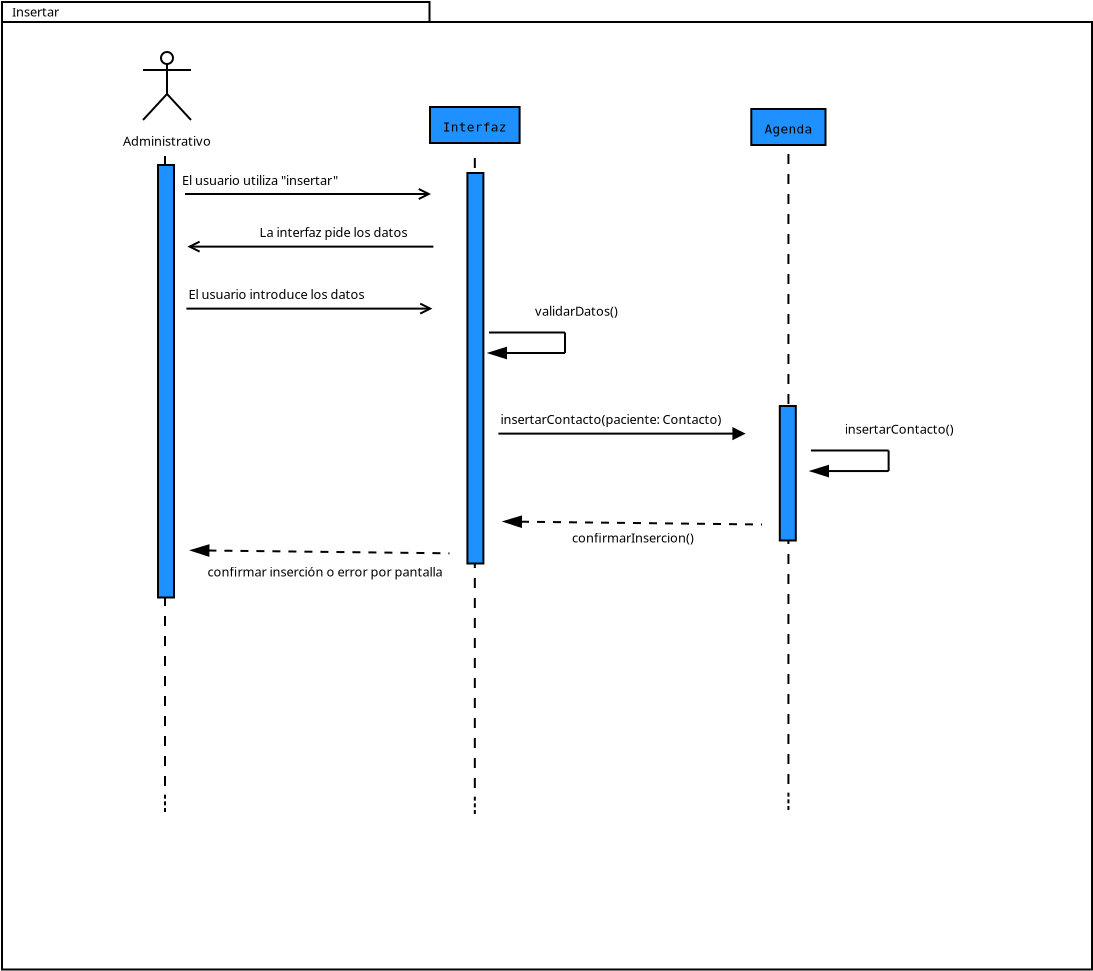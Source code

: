 <?xml version="1.0" encoding="UTF-8"?>
<dia:diagram xmlns:dia="http://www.lysator.liu.se/~alla/dia/">
  <dia:layer name="Fondo" visible="true">
    <dia:object type="UML - LargePackage" version="0" id="O0">
      <dia:attribute name="obj_pos">
        <dia:point val="4.5,1.55"/>
      </dia:attribute>
      <dia:attribute name="obj_bb">
        <dia:rectangle val="4.45,0.5;59.05,48.975"/>
      </dia:attribute>
      <dia:attribute name="meta">
        <dia:composite type="dict"/>
      </dia:attribute>
      <dia:attribute name="elem_corner">
        <dia:point val="4.5,1.55"/>
      </dia:attribute>
      <dia:attribute name="elem_width">
        <dia:real val="54.5"/>
      </dia:attribute>
      <dia:attribute name="elem_height">
        <dia:real val="47.375"/>
      </dia:attribute>
      <dia:attribute name="line_width">
        <dia:real val="0.1"/>
      </dia:attribute>
      <dia:attribute name="line_colour">
        <dia:color val="#000000"/>
      </dia:attribute>
      <dia:attribute name="fill_colour">
        <dia:color val="#ffffff"/>
      </dia:attribute>
      <dia:attribute name="text_colour">
        <dia:color val="#000000"/>
      </dia:attribute>
      <dia:attribute name="stereotype">
        <dia:string>##</dia:string>
      </dia:attribute>
      <dia:attribute name="name">
        <dia:string>#                                                       #</dia:string>
      </dia:attribute>
    </dia:object>
    <dia:object type="UML - Actor" version="0" id="O1">
      <dia:attribute name="obj_pos">
        <dia:point val="12.75,5.15"/>
      </dia:attribute>
      <dia:attribute name="obj_bb">
        <dia:rectangle val="10.422,2.4;15.078,7.9"/>
      </dia:attribute>
      <dia:attribute name="meta">
        <dia:composite type="dict"/>
      </dia:attribute>
      <dia:attribute name="elem_corner">
        <dia:point val="11.5,2.45"/>
      </dia:attribute>
      <dia:attribute name="elem_width">
        <dia:real val="2.5"/>
      </dia:attribute>
      <dia:attribute name="elem_height">
        <dia:real val="5.4"/>
      </dia:attribute>
      <dia:attribute name="line_width">
        <dia:real val="0.1"/>
      </dia:attribute>
      <dia:attribute name="line_colour">
        <dia:color val="#000000"/>
      </dia:attribute>
      <dia:attribute name="fill_colour">
        <dia:color val="#ffffff"/>
      </dia:attribute>
      <dia:attribute name="text">
        <dia:composite type="text">
          <dia:attribute name="string">
            <dia:string>#Administrativo#</dia:string>
          </dia:attribute>
          <dia:attribute name="font">
            <dia:font family="sans" style="0" name="Helvetica"/>
          </dia:attribute>
          <dia:attribute name="height">
            <dia:real val="0.8"/>
          </dia:attribute>
          <dia:attribute name="pos">
            <dia:point val="12.75,7.644"/>
          </dia:attribute>
          <dia:attribute name="color">
            <dia:color val="#000000"/>
          </dia:attribute>
          <dia:attribute name="alignment">
            <dia:enum val="1"/>
          </dia:attribute>
        </dia:composite>
      </dia:attribute>
    </dia:object>
    <dia:object type="ER - Entity" version="0" id="O2">
      <dia:attribute name="obj_pos">
        <dia:point val="25.9,5.8"/>
      </dia:attribute>
      <dia:attribute name="obj_bb">
        <dia:rectangle val="25.85,5.75;30.433,7.65"/>
      </dia:attribute>
      <dia:attribute name="elem_corner">
        <dia:point val="25.9,5.8"/>
      </dia:attribute>
      <dia:attribute name="elem_width">
        <dia:real val="4.482"/>
      </dia:attribute>
      <dia:attribute name="elem_height">
        <dia:real val="1.8"/>
      </dia:attribute>
      <dia:attribute name="border_width">
        <dia:real val="0.1"/>
      </dia:attribute>
      <dia:attribute name="border_color">
        <dia:color val="#000000"/>
      </dia:attribute>
      <dia:attribute name="inner_color">
        <dia:color val="#1e90ff"/>
      </dia:attribute>
      <dia:attribute name="name">
        <dia:string>#Interfaz#</dia:string>
      </dia:attribute>
      <dia:attribute name="weak">
        <dia:boolean val="false"/>
      </dia:attribute>
      <dia:attribute name="associative">
        <dia:boolean val="false"/>
      </dia:attribute>
      <dia:attribute name="font">
        <dia:font family="monospace" style="0" name="Courier"/>
      </dia:attribute>
      <dia:attribute name="font_height">
        <dia:real val="0.8"/>
      </dia:attribute>
    </dia:object>
    <dia:object type="ER - Entity" version="0" id="O3">
      <dia:attribute name="obj_pos">
        <dia:point val="41.965,5.9"/>
      </dia:attribute>
      <dia:attribute name="obj_bb">
        <dia:rectangle val="41.915,5.85;45.727,7.75"/>
      </dia:attribute>
      <dia:attribute name="elem_corner">
        <dia:point val="41.965,5.9"/>
      </dia:attribute>
      <dia:attribute name="elem_width">
        <dia:real val="3.712"/>
      </dia:attribute>
      <dia:attribute name="elem_height">
        <dia:real val="1.8"/>
      </dia:attribute>
      <dia:attribute name="border_width">
        <dia:real val="0.1"/>
      </dia:attribute>
      <dia:attribute name="border_color">
        <dia:color val="#000000"/>
      </dia:attribute>
      <dia:attribute name="inner_color">
        <dia:color val="#1e90ff"/>
      </dia:attribute>
      <dia:attribute name="name">
        <dia:string>#Agenda#</dia:string>
      </dia:attribute>
      <dia:attribute name="weak">
        <dia:boolean val="false"/>
      </dia:attribute>
      <dia:attribute name="associative">
        <dia:boolean val="false"/>
      </dia:attribute>
      <dia:attribute name="font">
        <dia:font family="monospace" style="0" name="Courier"/>
      </dia:attribute>
      <dia:attribute name="font_height">
        <dia:real val="0.8"/>
      </dia:attribute>
    </dia:object>
    <dia:object type="Standard - Text" version="1" id="O4">
      <dia:attribute name="obj_pos">
        <dia:point val="8.95,9.55"/>
      </dia:attribute>
      <dia:attribute name="obj_bb">
        <dia:rectangle val="8.95,8.956;8.95,9.701"/>
      </dia:attribute>
      <dia:attribute name="text">
        <dia:composite type="text">
          <dia:attribute name="string">
            <dia:string>##</dia:string>
          </dia:attribute>
          <dia:attribute name="font">
            <dia:font family="sans" style="0" name="Helvetica"/>
          </dia:attribute>
          <dia:attribute name="height">
            <dia:real val="0.8"/>
          </dia:attribute>
          <dia:attribute name="pos">
            <dia:point val="8.95,9.55"/>
          </dia:attribute>
          <dia:attribute name="color">
            <dia:color val="#000000"/>
          </dia:attribute>
          <dia:attribute name="alignment">
            <dia:enum val="0"/>
          </dia:attribute>
        </dia:composite>
      </dia:attribute>
      <dia:attribute name="valign">
        <dia:enum val="3"/>
      </dia:attribute>
    </dia:object>
    <dia:object type="Standard - Line" version="0" id="O5">
      <dia:attribute name="obj_pos">
        <dia:point val="12.65,8.25"/>
      </dia:attribute>
      <dia:attribute name="obj_bb">
        <dia:rectangle val="12.319,8.2;12.981,41.162"/>
      </dia:attribute>
      <dia:attribute name="conn_endpoints">
        <dia:point val="12.65,8.25"/>
        <dia:point val="12.65,41.05"/>
      </dia:attribute>
      <dia:attribute name="numcp">
        <dia:int val="1"/>
      </dia:attribute>
      <dia:attribute name="line_width">
        <dia:real val="0.1"/>
      </dia:attribute>
      <dia:attribute name="line_style">
        <dia:enum val="1"/>
      </dia:attribute>
      <dia:attribute name="end_arrow">
        <dia:enum val="33"/>
      </dia:attribute>
      <dia:attribute name="end_arrow_length">
        <dia:real val="0.5"/>
      </dia:attribute>
      <dia:attribute name="end_arrow_width">
        <dia:real val="0.5"/>
      </dia:attribute>
      <dia:attribute name="dashlength">
        <dia:real val="0.5"/>
      </dia:attribute>
    </dia:object>
    <dia:object type="Standard - Line" version="0" id="O6">
      <dia:attribute name="obj_pos">
        <dia:point val="28.141,8.35"/>
      </dia:attribute>
      <dia:attribute name="obj_bb">
        <dia:rectangle val="27.81,8.3;28.472,41.262"/>
      </dia:attribute>
      <dia:attribute name="conn_endpoints">
        <dia:point val="28.141,8.35"/>
        <dia:point val="28.141,41.15"/>
      </dia:attribute>
      <dia:attribute name="numcp">
        <dia:int val="1"/>
      </dia:attribute>
      <dia:attribute name="line_width">
        <dia:real val="0.1"/>
      </dia:attribute>
      <dia:attribute name="line_style">
        <dia:enum val="1"/>
      </dia:attribute>
      <dia:attribute name="end_arrow">
        <dia:enum val="33"/>
      </dia:attribute>
      <dia:attribute name="end_arrow_length">
        <dia:real val="0.5"/>
      </dia:attribute>
      <dia:attribute name="end_arrow_width">
        <dia:real val="0.5"/>
      </dia:attribute>
      <dia:attribute name="dashlength">
        <dia:real val="0.5"/>
      </dia:attribute>
    </dia:object>
    <dia:object type="Standard - Line" version="0" id="O7">
      <dia:attribute name="obj_pos">
        <dia:point val="43.821,8.15"/>
      </dia:attribute>
      <dia:attribute name="obj_bb">
        <dia:rectangle val="43.49,8.1;44.152,41.062"/>
      </dia:attribute>
      <dia:attribute name="conn_endpoints">
        <dia:point val="43.821,8.15"/>
        <dia:point val="43.821,40.95"/>
      </dia:attribute>
      <dia:attribute name="numcp">
        <dia:int val="1"/>
      </dia:attribute>
      <dia:attribute name="line_width">
        <dia:real val="0.1"/>
      </dia:attribute>
      <dia:attribute name="line_style">
        <dia:enum val="1"/>
      </dia:attribute>
      <dia:attribute name="end_arrow">
        <dia:enum val="33"/>
      </dia:attribute>
      <dia:attribute name="end_arrow_length">
        <dia:real val="0.5"/>
      </dia:attribute>
      <dia:attribute name="end_arrow_width">
        <dia:real val="0.5"/>
      </dia:attribute>
      <dia:attribute name="dashlength">
        <dia:real val="0.5"/>
      </dia:attribute>
    </dia:object>
  </dia:layer>
  <dia:layer name="Insertar" visible="true" active="true">
    <dia:object type="Standard - Box" version="0" id="O8">
      <dia:attribute name="obj_pos">
        <dia:point val="12.3,8.7"/>
      </dia:attribute>
      <dia:attribute name="obj_bb">
        <dia:rectangle val="12.25,8.65;13.15,30.375"/>
      </dia:attribute>
      <dia:attribute name="elem_corner">
        <dia:point val="12.3,8.7"/>
      </dia:attribute>
      <dia:attribute name="elem_width">
        <dia:real val="0.8"/>
      </dia:attribute>
      <dia:attribute name="elem_height">
        <dia:real val="21.625"/>
      </dia:attribute>
      <dia:attribute name="border_width">
        <dia:real val="0.1"/>
      </dia:attribute>
      <dia:attribute name="inner_color">
        <dia:color val="#1e90ff"/>
      </dia:attribute>
      <dia:attribute name="show_background">
        <dia:boolean val="true"/>
      </dia:attribute>
    </dia:object>
    <dia:object type="Standard - Box" version="0" id="O9">
      <dia:attribute name="obj_pos">
        <dia:point val="27.77,9.1"/>
      </dia:attribute>
      <dia:attribute name="obj_bb">
        <dia:rectangle val="27.72,9.05;28.62,28.675"/>
      </dia:attribute>
      <dia:attribute name="elem_corner">
        <dia:point val="27.77,9.1"/>
      </dia:attribute>
      <dia:attribute name="elem_width">
        <dia:real val="0.8"/>
      </dia:attribute>
      <dia:attribute name="elem_height">
        <dia:real val="19.525"/>
      </dia:attribute>
      <dia:attribute name="border_width">
        <dia:real val="0.1"/>
      </dia:attribute>
      <dia:attribute name="inner_color">
        <dia:color val="#1e90ff"/>
      </dia:attribute>
      <dia:attribute name="show_background">
        <dia:boolean val="true"/>
      </dia:attribute>
    </dia:object>
    <dia:object type="Standard - Box" version="0" id="O10">
      <dia:attribute name="obj_pos">
        <dia:point val="43.39,20.75"/>
      </dia:attribute>
      <dia:attribute name="obj_bb">
        <dia:rectangle val="43.34,20.7;44.24,27.525"/>
      </dia:attribute>
      <dia:attribute name="elem_corner">
        <dia:point val="43.39,20.75"/>
      </dia:attribute>
      <dia:attribute name="elem_width">
        <dia:real val="0.8"/>
      </dia:attribute>
      <dia:attribute name="elem_height">
        <dia:real val="6.725"/>
      </dia:attribute>
      <dia:attribute name="border_width">
        <dia:real val="0.1"/>
      </dia:attribute>
      <dia:attribute name="inner_color">
        <dia:color val="#1e90ff"/>
      </dia:attribute>
      <dia:attribute name="show_background">
        <dia:boolean val="true"/>
      </dia:attribute>
    </dia:object>
    <dia:object type="Standard - Line" version="0" id="O11">
      <dia:attribute name="obj_pos">
        <dia:point val="13.65,10.15"/>
      </dia:attribute>
      <dia:attribute name="obj_bb">
        <dia:rectangle val="13.6,9.819;26,10.481"/>
      </dia:attribute>
      <dia:attribute name="conn_endpoints">
        <dia:point val="13.65,10.15"/>
        <dia:point val="25.95,10.15"/>
      </dia:attribute>
      <dia:attribute name="numcp">
        <dia:int val="1"/>
      </dia:attribute>
      <dia:attribute name="end_arrow">
        <dia:enum val="1"/>
      </dia:attribute>
      <dia:attribute name="end_arrow_length">
        <dia:real val="0.5"/>
      </dia:attribute>
      <dia:attribute name="end_arrow_width">
        <dia:real val="0.5"/>
      </dia:attribute>
    </dia:object>
    <dia:object type="Standard - Line" version="0" id="O12">
      <dia:attribute name="obj_pos">
        <dia:point val="13.72,15.881"/>
      </dia:attribute>
      <dia:attribute name="obj_bb">
        <dia:rectangle val="13.67,15.55;26.07,16.212"/>
      </dia:attribute>
      <dia:attribute name="conn_endpoints">
        <dia:point val="13.72,15.881"/>
        <dia:point val="26.02,15.881"/>
      </dia:attribute>
      <dia:attribute name="numcp">
        <dia:int val="1"/>
      </dia:attribute>
      <dia:attribute name="end_arrow">
        <dia:enum val="1"/>
      </dia:attribute>
      <dia:attribute name="end_arrow_length">
        <dia:real val="0.5"/>
      </dia:attribute>
      <dia:attribute name="end_arrow_width">
        <dia:real val="0.5"/>
      </dia:attribute>
    </dia:object>
    <dia:object type="Standard - Text" version="1" id="O13">
      <dia:attribute name="obj_pos">
        <dia:point val="13.5,9.7"/>
      </dia:attribute>
      <dia:attribute name="obj_bb">
        <dia:rectangle val="13.5,9.106;22.049,9.851"/>
      </dia:attribute>
      <dia:attribute name="text">
        <dia:composite type="text">
          <dia:attribute name="string">
            <dia:string>#El usuario utiliza "insertar"#</dia:string>
          </dia:attribute>
          <dia:attribute name="font">
            <dia:font family="sans" style="0" name="Helvetica"/>
          </dia:attribute>
          <dia:attribute name="height">
            <dia:real val="0.8"/>
          </dia:attribute>
          <dia:attribute name="pos">
            <dia:point val="13.5,9.7"/>
          </dia:attribute>
          <dia:attribute name="color">
            <dia:color val="#000000"/>
          </dia:attribute>
          <dia:attribute name="alignment">
            <dia:enum val="0"/>
          </dia:attribute>
        </dia:composite>
      </dia:attribute>
      <dia:attribute name="valign">
        <dia:enum val="3"/>
      </dia:attribute>
    </dia:object>
    <dia:object type="Standard - Text" version="1" id="O14">
      <dia:attribute name="obj_pos">
        <dia:point val="13.82,15.394"/>
      </dia:attribute>
      <dia:attribute name="obj_bb">
        <dia:rectangle val="13.82,14.781;23.314,15.582"/>
      </dia:attribute>
      <dia:attribute name="text">
        <dia:composite type="text">
          <dia:attribute name="string">
            <dia:string>#El usuario introduce los datos#</dia:string>
          </dia:attribute>
          <dia:attribute name="font">
            <dia:font family="sans" style="0" name="Helvetica"/>
          </dia:attribute>
          <dia:attribute name="height">
            <dia:real val="0.8"/>
          </dia:attribute>
          <dia:attribute name="pos">
            <dia:point val="13.82,15.394"/>
          </dia:attribute>
          <dia:attribute name="color">
            <dia:color val="#000000"/>
          </dia:attribute>
          <dia:attribute name="alignment">
            <dia:enum val="0"/>
          </dia:attribute>
        </dia:composite>
      </dia:attribute>
      <dia:attribute name="valign">
        <dia:enum val="3"/>
      </dia:attribute>
    </dia:object>
    <dia:object type="Standard - Line" version="0" id="O15">
      <dia:attribute name="obj_pos">
        <dia:point val="13.77,12.781"/>
      </dia:attribute>
      <dia:attribute name="obj_bb">
        <dia:rectangle val="13.72,12.45;26.12,13.112"/>
      </dia:attribute>
      <dia:attribute name="conn_endpoints">
        <dia:point val="13.77,12.781"/>
        <dia:point val="26.07,12.781"/>
      </dia:attribute>
      <dia:attribute name="numcp">
        <dia:int val="1"/>
      </dia:attribute>
      <dia:attribute name="start_arrow">
        <dia:enum val="1"/>
      </dia:attribute>
      <dia:attribute name="start_arrow_length">
        <dia:real val="0.5"/>
      </dia:attribute>
      <dia:attribute name="start_arrow_width">
        <dia:real val="0.5"/>
      </dia:attribute>
    </dia:object>
    <dia:object type="Standard - Text" version="1" id="O16">
      <dia:attribute name="obj_pos">
        <dia:point val="17.37,12.294"/>
      </dia:attribute>
      <dia:attribute name="obj_bb">
        <dia:rectangle val="17.37,11.681;25.457,12.482"/>
      </dia:attribute>
      <dia:attribute name="text">
        <dia:composite type="text">
          <dia:attribute name="string">
            <dia:string>#La interfaz pide los datos#</dia:string>
          </dia:attribute>
          <dia:attribute name="font">
            <dia:font family="sans" style="0" name="Helvetica"/>
          </dia:attribute>
          <dia:attribute name="height">
            <dia:real val="0.8"/>
          </dia:attribute>
          <dia:attribute name="pos">
            <dia:point val="17.37,12.294"/>
          </dia:attribute>
          <dia:attribute name="color">
            <dia:color val="#000000"/>
          </dia:attribute>
          <dia:attribute name="alignment">
            <dia:enum val="0"/>
          </dia:attribute>
        </dia:composite>
      </dia:attribute>
      <dia:attribute name="valign">
        <dia:enum val="3"/>
      </dia:attribute>
    </dia:object>
    <dia:object type="UML - Message" version="0" id="O17">
      <dia:attribute name="obj_pos">
        <dia:point val="28.85,17.075"/>
      </dia:attribute>
      <dia:attribute name="obj_bb">
        <dia:rectangle val="28.789,15.634;35.499,18.499"/>
      </dia:attribute>
      <dia:attribute name="meta">
        <dia:composite type="dict"/>
      </dia:attribute>
      <dia:attribute name="conn_endpoints">
        <dia:point val="28.85,17.075"/>
        <dia:point val="32.65,18.1"/>
      </dia:attribute>
      <dia:attribute name="text_colour">
        <dia:color val="#000000"/>
      </dia:attribute>
      <dia:attribute name="line_colour">
        <dia:color val="#000000"/>
      </dia:attribute>
      <dia:attribute name="text">
        <dia:string>#validarDatos()#</dia:string>
      </dia:attribute>
      <dia:attribute name="type">
        <dia:enum val="6"/>
      </dia:attribute>
      <dia:attribute name="text_pos">
        <dia:point val="33.225,16.238"/>
      </dia:attribute>
    </dia:object>
    <dia:object type="Standard - Line" version="0" id="O18">
      <dia:attribute name="obj_pos">
        <dia:point val="29.32,22.131"/>
      </dia:attribute>
      <dia:attribute name="obj_bb">
        <dia:rectangle val="29.27,21.8;41.682,22.462"/>
      </dia:attribute>
      <dia:attribute name="conn_endpoints">
        <dia:point val="29.32,22.131"/>
        <dia:point val="41.62,22.131"/>
      </dia:attribute>
      <dia:attribute name="numcp">
        <dia:int val="1"/>
      </dia:attribute>
      <dia:attribute name="end_arrow">
        <dia:enum val="3"/>
      </dia:attribute>
      <dia:attribute name="end_arrow_length">
        <dia:real val="0.5"/>
      </dia:attribute>
      <dia:attribute name="end_arrow_width">
        <dia:real val="0.5"/>
      </dia:attribute>
    </dia:object>
    <dia:object type="Standard - Text" version="1" id="O19">
      <dia:attribute name="obj_pos">
        <dia:point val="29.42,21.644"/>
      </dia:attribute>
      <dia:attribute name="obj_bb">
        <dia:rectangle val="29.401,21.031;41.354,21.832"/>
      </dia:attribute>
      <dia:attribute name="text">
        <dia:composite type="text">
          <dia:attribute name="string">
            <dia:string>#insertarContacto(paciente: Contacto)#</dia:string>
          </dia:attribute>
          <dia:attribute name="font">
            <dia:font family="sans" style="0" name="Helvetica"/>
          </dia:attribute>
          <dia:attribute name="height">
            <dia:real val="0.8"/>
          </dia:attribute>
          <dia:attribute name="pos">
            <dia:point val="29.42,21.644"/>
          </dia:attribute>
          <dia:attribute name="color">
            <dia:color val="#000000"/>
          </dia:attribute>
          <dia:attribute name="alignment">
            <dia:enum val="0"/>
          </dia:attribute>
        </dia:composite>
      </dia:attribute>
      <dia:attribute name="valign">
        <dia:enum val="3"/>
      </dia:attribute>
    </dia:object>
    <dia:object type="UML - Message" version="0" id="O20">
      <dia:attribute name="obj_pos">
        <dia:point val="44.95,22.975"/>
      </dia:attribute>
      <dia:attribute name="obj_bb">
        <dia:rectangle val="44.889,21.536;52.296,24.403"/>
      </dia:attribute>
      <dia:attribute name="meta">
        <dia:composite type="dict"/>
      </dia:attribute>
      <dia:attribute name="conn_endpoints">
        <dia:point val="44.95,22.975"/>
        <dia:point val="48.831,24.003"/>
      </dia:attribute>
      <dia:attribute name="text_colour">
        <dia:color val="#000000"/>
      </dia:attribute>
      <dia:attribute name="line_colour">
        <dia:color val="#000000"/>
      </dia:attribute>
      <dia:attribute name="text">
        <dia:string>#insertarContacto()#</dia:string>
      </dia:attribute>
      <dia:attribute name="type">
        <dia:enum val="6"/>
      </dia:attribute>
      <dia:attribute name="text_pos">
        <dia:point val="49.365,22.139"/>
      </dia:attribute>
    </dia:object>
    <dia:object type="Standard - Text" version="1" id="O21">
      <dia:attribute name="obj_pos">
        <dia:point val="5,1.275"/>
      </dia:attribute>
      <dia:attribute name="obj_bb">
        <dia:rectangle val="5,0.681;7.491,1.426"/>
      </dia:attribute>
      <dia:attribute name="text">
        <dia:composite type="text">
          <dia:attribute name="string">
            <dia:string>#Insertar#</dia:string>
          </dia:attribute>
          <dia:attribute name="font">
            <dia:font family="sans" style="0" name="Helvetica"/>
          </dia:attribute>
          <dia:attribute name="height">
            <dia:real val="0.8"/>
          </dia:attribute>
          <dia:attribute name="pos">
            <dia:point val="5,1.275"/>
          </dia:attribute>
          <dia:attribute name="color">
            <dia:color val="#000000"/>
          </dia:attribute>
          <dia:attribute name="alignment">
            <dia:enum val="0"/>
          </dia:attribute>
        </dia:composite>
      </dia:attribute>
      <dia:attribute name="valign">
        <dia:enum val="3"/>
      </dia:attribute>
    </dia:object>
    <dia:object type="UML - Message" version="0" id="O22">
      <dia:attribute name="obj_pos">
        <dia:point val="29.6,26.525"/>
      </dia:attribute>
      <dia:attribute name="obj_bb">
        <dia:rectangle val="29.549,26.274;42.555,27.772"/>
      </dia:attribute>
      <dia:attribute name="meta">
        <dia:composite type="dict"/>
      </dia:attribute>
      <dia:attribute name="conn_endpoints">
        <dia:point val="29.6,26.525"/>
        <dia:point val="42.5,26.675"/>
      </dia:attribute>
      <dia:attribute name="text_colour">
        <dia:color val="#000000"/>
      </dia:attribute>
      <dia:attribute name="line_colour">
        <dia:color val="#000000"/>
      </dia:attribute>
      <dia:attribute name="text">
        <dia:string>#confirmarInsercion()#</dia:string>
      </dia:attribute>
      <dia:attribute name="type">
        <dia:enum val="4"/>
      </dia:attribute>
      <dia:attribute name="text_pos">
        <dia:point val="36.05,27.575"/>
      </dia:attribute>
    </dia:object>
    <dia:object type="UML - Message" version="0" id="O23">
      <dia:attribute name="obj_pos">
        <dia:point val="13.971,27.966"/>
      </dia:attribute>
      <dia:attribute name="obj_bb">
        <dia:rectangle val="13.92,27.715;26.942,29.472"/>
      </dia:attribute>
      <dia:attribute name="meta">
        <dia:composite type="dict"/>
      </dia:attribute>
      <dia:attribute name="conn_endpoints">
        <dia:point val="13.971,27.966"/>
        <dia:point val="26.871,28.116"/>
      </dia:attribute>
      <dia:attribute name="text_colour">
        <dia:color val="#000000"/>
      </dia:attribute>
      <dia:attribute name="line_colour">
        <dia:color val="#000000"/>
      </dia:attribute>
      <dia:attribute name="text">
        <dia:string>#confirmar inserción o error por pantalla#</dia:string>
      </dia:attribute>
      <dia:attribute name="type">
        <dia:enum val="4"/>
      </dia:attribute>
      <dia:attribute name="text_pos">
        <dia:point val="20.65,29.275"/>
      </dia:attribute>
    </dia:object>
  </dia:layer>
  <dia:layer name="BuscarContacto" visible="false">
    <dia:object type="Standard - Box" version="0" id="O24">
      <dia:attribute name="obj_pos">
        <dia:point val="12.27,8.734"/>
      </dia:attribute>
      <dia:attribute name="obj_bb">
        <dia:rectangle val="12.22,8.684;13.12,34.234"/>
      </dia:attribute>
      <dia:attribute name="elem_corner">
        <dia:point val="12.27,8.734"/>
      </dia:attribute>
      <dia:attribute name="elem_width">
        <dia:real val="0.8"/>
      </dia:attribute>
      <dia:attribute name="elem_height">
        <dia:real val="25.45"/>
      </dia:attribute>
      <dia:attribute name="border_width">
        <dia:real val="0.1"/>
      </dia:attribute>
      <dia:attribute name="inner_color">
        <dia:color val="#1e90ff"/>
      </dia:attribute>
      <dia:attribute name="show_background">
        <dia:boolean val="true"/>
      </dia:attribute>
    </dia:object>
    <dia:object type="Standard - Box" version="0" id="O25">
      <dia:attribute name="obj_pos">
        <dia:point val="27.74,9.134"/>
      </dia:attribute>
      <dia:attribute name="obj_bb">
        <dia:rectangle val="27.69,9.084;28.59,34.484"/>
      </dia:attribute>
      <dia:attribute name="elem_corner">
        <dia:point val="27.74,9.134"/>
      </dia:attribute>
      <dia:attribute name="elem_width">
        <dia:real val="0.8"/>
      </dia:attribute>
      <dia:attribute name="elem_height">
        <dia:real val="25.3"/>
      </dia:attribute>
      <dia:attribute name="border_width">
        <dia:real val="0.1"/>
      </dia:attribute>
      <dia:attribute name="inner_color">
        <dia:color val="#1e90ff"/>
      </dia:attribute>
      <dia:attribute name="show_background">
        <dia:boolean val="true"/>
      </dia:attribute>
    </dia:object>
    <dia:object type="Standard - Box" version="0" id="O26">
      <dia:attribute name="obj_pos">
        <dia:point val="43.36,20.784"/>
      </dia:attribute>
      <dia:attribute name="obj_bb">
        <dia:rectangle val="43.31,20.734;44.21,29.834"/>
      </dia:attribute>
      <dia:attribute name="elem_corner">
        <dia:point val="43.36,20.784"/>
      </dia:attribute>
      <dia:attribute name="elem_width">
        <dia:real val="0.8"/>
      </dia:attribute>
      <dia:attribute name="elem_height">
        <dia:real val="9"/>
      </dia:attribute>
      <dia:attribute name="border_width">
        <dia:real val="0.1"/>
      </dia:attribute>
      <dia:attribute name="inner_color">
        <dia:color val="#1e90ff"/>
      </dia:attribute>
      <dia:attribute name="show_background">
        <dia:boolean val="true"/>
      </dia:attribute>
    </dia:object>
    <dia:object type="Standard - Line" version="0" id="O27">
      <dia:attribute name="obj_pos">
        <dia:point val="13.62,10.184"/>
      </dia:attribute>
      <dia:attribute name="obj_bb">
        <dia:rectangle val="13.57,9.853;25.97,10.515"/>
      </dia:attribute>
      <dia:attribute name="conn_endpoints">
        <dia:point val="13.62,10.184"/>
        <dia:point val="25.92,10.184"/>
      </dia:attribute>
      <dia:attribute name="numcp">
        <dia:int val="1"/>
      </dia:attribute>
      <dia:attribute name="end_arrow">
        <dia:enum val="1"/>
      </dia:attribute>
      <dia:attribute name="end_arrow_length">
        <dia:real val="0.5"/>
      </dia:attribute>
      <dia:attribute name="end_arrow_width">
        <dia:real val="0.5"/>
      </dia:attribute>
    </dia:object>
    <dia:object type="Standard - Line" version="0" id="O28">
      <dia:attribute name="obj_pos">
        <dia:point val="13.69,15.915"/>
      </dia:attribute>
      <dia:attribute name="obj_bb">
        <dia:rectangle val="13.64,15.584;26.04,16.246"/>
      </dia:attribute>
      <dia:attribute name="conn_endpoints">
        <dia:point val="13.69,15.915"/>
        <dia:point val="25.99,15.915"/>
      </dia:attribute>
      <dia:attribute name="numcp">
        <dia:int val="1"/>
      </dia:attribute>
      <dia:attribute name="end_arrow">
        <dia:enum val="1"/>
      </dia:attribute>
      <dia:attribute name="end_arrow_length">
        <dia:real val="0.5"/>
      </dia:attribute>
      <dia:attribute name="end_arrow_width">
        <dia:real val="0.5"/>
      </dia:attribute>
    </dia:object>
    <dia:object type="Standard - Text" version="1" id="O29">
      <dia:attribute name="obj_pos">
        <dia:point val="13.47,9.734"/>
      </dia:attribute>
      <dia:attribute name="obj_bb">
        <dia:rectangle val="13.47,9.121;21.71,9.922"/>
      </dia:attribute>
      <dia:attribute name="text">
        <dia:composite type="text">
          <dia:attribute name="string">
            <dia:string>#El usuario utiliza "buscar"#</dia:string>
          </dia:attribute>
          <dia:attribute name="font">
            <dia:font family="sans" style="0" name="Helvetica"/>
          </dia:attribute>
          <dia:attribute name="height">
            <dia:real val="0.8"/>
          </dia:attribute>
          <dia:attribute name="pos">
            <dia:point val="13.47,9.734"/>
          </dia:attribute>
          <dia:attribute name="color">
            <dia:color val="#000000"/>
          </dia:attribute>
          <dia:attribute name="alignment">
            <dia:enum val="0"/>
          </dia:attribute>
        </dia:composite>
      </dia:attribute>
      <dia:attribute name="valign">
        <dia:enum val="3"/>
      </dia:attribute>
    </dia:object>
    <dia:object type="Standard - Text" version="1" id="O30">
      <dia:attribute name="obj_pos">
        <dia:point val="13.79,15.428"/>
      </dia:attribute>
      <dia:attribute name="obj_bb">
        <dia:rectangle val="13.79,14.834;23.265,15.579"/>
      </dia:attribute>
      <dia:attribute name="text">
        <dia:composite type="text">
          <dia:attribute name="string">
            <dia:string>#El usuario introduce los datos#</dia:string>
          </dia:attribute>
          <dia:attribute name="font">
            <dia:font family="sans" style="0" name="Helvetica"/>
          </dia:attribute>
          <dia:attribute name="height">
            <dia:real val="0.8"/>
          </dia:attribute>
          <dia:attribute name="pos">
            <dia:point val="13.79,15.428"/>
          </dia:attribute>
          <dia:attribute name="color">
            <dia:color val="#000000"/>
          </dia:attribute>
          <dia:attribute name="alignment">
            <dia:enum val="0"/>
          </dia:attribute>
        </dia:composite>
      </dia:attribute>
      <dia:attribute name="valign">
        <dia:enum val="3"/>
      </dia:attribute>
    </dia:object>
    <dia:object type="Standard - Line" version="0" id="O31">
      <dia:attribute name="obj_pos">
        <dia:point val="13.74,12.815"/>
      </dia:attribute>
      <dia:attribute name="obj_bb">
        <dia:rectangle val="13.69,12.484;26.09,13.146"/>
      </dia:attribute>
      <dia:attribute name="conn_endpoints">
        <dia:point val="13.74,12.815"/>
        <dia:point val="26.04,12.815"/>
      </dia:attribute>
      <dia:attribute name="numcp">
        <dia:int val="1"/>
      </dia:attribute>
      <dia:attribute name="start_arrow">
        <dia:enum val="1"/>
      </dia:attribute>
      <dia:attribute name="start_arrow_length">
        <dia:real val="0.5"/>
      </dia:attribute>
      <dia:attribute name="start_arrow_width">
        <dia:real val="0.5"/>
      </dia:attribute>
    </dia:object>
    <dia:object type="Standard - Text" version="1" id="O32">
      <dia:attribute name="obj_pos">
        <dia:point val="17.34,12.328"/>
      </dia:attribute>
      <dia:attribute name="obj_bb">
        <dia:rectangle val="17.34,11.734;25.408,12.479"/>
      </dia:attribute>
      <dia:attribute name="text">
        <dia:composite type="text">
          <dia:attribute name="string">
            <dia:string>#La interfaz pide los datos#</dia:string>
          </dia:attribute>
          <dia:attribute name="font">
            <dia:font family="sans" style="0" name="Helvetica"/>
          </dia:attribute>
          <dia:attribute name="height">
            <dia:real val="0.8"/>
          </dia:attribute>
          <dia:attribute name="pos">
            <dia:point val="17.34,12.328"/>
          </dia:attribute>
          <dia:attribute name="color">
            <dia:color val="#000000"/>
          </dia:attribute>
          <dia:attribute name="alignment">
            <dia:enum val="0"/>
          </dia:attribute>
        </dia:composite>
      </dia:attribute>
      <dia:attribute name="valign">
        <dia:enum val="3"/>
      </dia:attribute>
    </dia:object>
    <dia:object type="UML - Message" version="0" id="O33">
      <dia:attribute name="obj_pos">
        <dia:point val="28.77,19.134"/>
      </dia:attribute>
      <dia:attribute name="obj_bb">
        <dia:rectangle val="28.709,16.681;35.444,19.195"/>
      </dia:attribute>
      <dia:attribute name="meta">
        <dia:composite type="dict"/>
      </dia:attribute>
      <dia:attribute name="conn_endpoints">
        <dia:point val="28.77,19.134"/>
        <dia:point val="32.62,18.134"/>
      </dia:attribute>
      <dia:attribute name="text_colour">
        <dia:color val="#000000"/>
      </dia:attribute>
      <dia:attribute name="line_colour">
        <dia:color val="#000000"/>
      </dia:attribute>
      <dia:attribute name="text">
        <dia:string>#validarDatos()#</dia:string>
      </dia:attribute>
      <dia:attribute name="type">
        <dia:enum val="6"/>
      </dia:attribute>
      <dia:attribute name="text_pos">
        <dia:point val="33.17,17.284"/>
      </dia:attribute>
    </dia:object>
    <dia:object type="Standard - Line" version="0" id="O34">
      <dia:attribute name="obj_pos">
        <dia:point val="29.29,22.165"/>
      </dia:attribute>
      <dia:attribute name="obj_bb">
        <dia:rectangle val="29.24,21.834;41.652,22.496"/>
      </dia:attribute>
      <dia:attribute name="conn_endpoints">
        <dia:point val="29.29,22.165"/>
        <dia:point val="41.59,22.165"/>
      </dia:attribute>
      <dia:attribute name="numcp">
        <dia:int val="1"/>
      </dia:attribute>
      <dia:attribute name="end_arrow">
        <dia:enum val="3"/>
      </dia:attribute>
      <dia:attribute name="end_arrow_length">
        <dia:real val="0.5"/>
      </dia:attribute>
      <dia:attribute name="end_arrow_width">
        <dia:real val="0.5"/>
      </dia:attribute>
    </dia:object>
    <dia:object type="Standard - Text" version="1" id="O35">
      <dia:attribute name="obj_pos">
        <dia:point val="29.39,21.678"/>
      </dia:attribute>
      <dia:attribute name="obj_bb">
        <dia:rectangle val="29.39,21.084;38.827,21.829"/>
      </dia:attribute>
      <dia:attribute name="text">
        <dia:composite type="text">
          <dia:attribute name="string">
            <dia:string>#Se envian los datos a agenda#</dia:string>
          </dia:attribute>
          <dia:attribute name="font">
            <dia:font family="sans" style="0" name="Helvetica"/>
          </dia:attribute>
          <dia:attribute name="height">
            <dia:real val="0.8"/>
          </dia:attribute>
          <dia:attribute name="pos">
            <dia:point val="29.39,21.678"/>
          </dia:attribute>
          <dia:attribute name="color">
            <dia:color val="#000000"/>
          </dia:attribute>
          <dia:attribute name="alignment">
            <dia:enum val="0"/>
          </dia:attribute>
        </dia:composite>
      </dia:attribute>
      <dia:attribute name="valign">
        <dia:enum val="3"/>
      </dia:attribute>
    </dia:object>
    <dia:object type="UML - Message" version="0" id="O36">
      <dia:attribute name="obj_pos">
        <dia:point val="44.951,25.037"/>
      </dia:attribute>
      <dia:attribute name="obj_bb">
        <dia:rectangle val="44.89,22.584;52.118,25.098"/>
      </dia:attribute>
      <dia:attribute name="meta">
        <dia:composite type="dict"/>
      </dia:attribute>
      <dia:attribute name="conn_endpoints">
        <dia:point val="44.951,25.037"/>
        <dia:point val="48.801,24.037"/>
      </dia:attribute>
      <dia:attribute name="text_colour">
        <dia:color val="#000000"/>
      </dia:attribute>
      <dia:attribute name="line_colour">
        <dia:color val="#000000"/>
      </dia:attribute>
      <dia:attribute name="text">
        <dia:string>#buscarContacto()#</dia:string>
      </dia:attribute>
      <dia:attribute name="type">
        <dia:enum val="6"/>
      </dia:attribute>
      <dia:attribute name="text_pos">
        <dia:point val="49.351,23.187"/>
      </dia:attribute>
    </dia:object>
    <dia:object type="Standard - Text" version="1" id="O37">
      <dia:attribute name="obj_pos">
        <dia:point val="4.87,1.309"/>
      </dia:attribute>
      <dia:attribute name="obj_bb">
        <dia:rectangle val="4.87,0.715;10.14,1.46"/>
      </dia:attribute>
      <dia:attribute name="text">
        <dia:composite type="text">
          <dia:attribute name="string">
            <dia:string>#Buscar Contacto#</dia:string>
          </dia:attribute>
          <dia:attribute name="font">
            <dia:font family="sans" style="0" name="Helvetica"/>
          </dia:attribute>
          <dia:attribute name="height">
            <dia:real val="0.8"/>
          </dia:attribute>
          <dia:attribute name="pos">
            <dia:point val="4.87,1.309"/>
          </dia:attribute>
          <dia:attribute name="color">
            <dia:color val="#000000"/>
          </dia:attribute>
          <dia:attribute name="alignment">
            <dia:enum val="0"/>
          </dia:attribute>
        </dia:composite>
      </dia:attribute>
      <dia:attribute name="valign">
        <dia:enum val="3"/>
      </dia:attribute>
    </dia:object>
  </dia:layer>
</dia:diagram>

